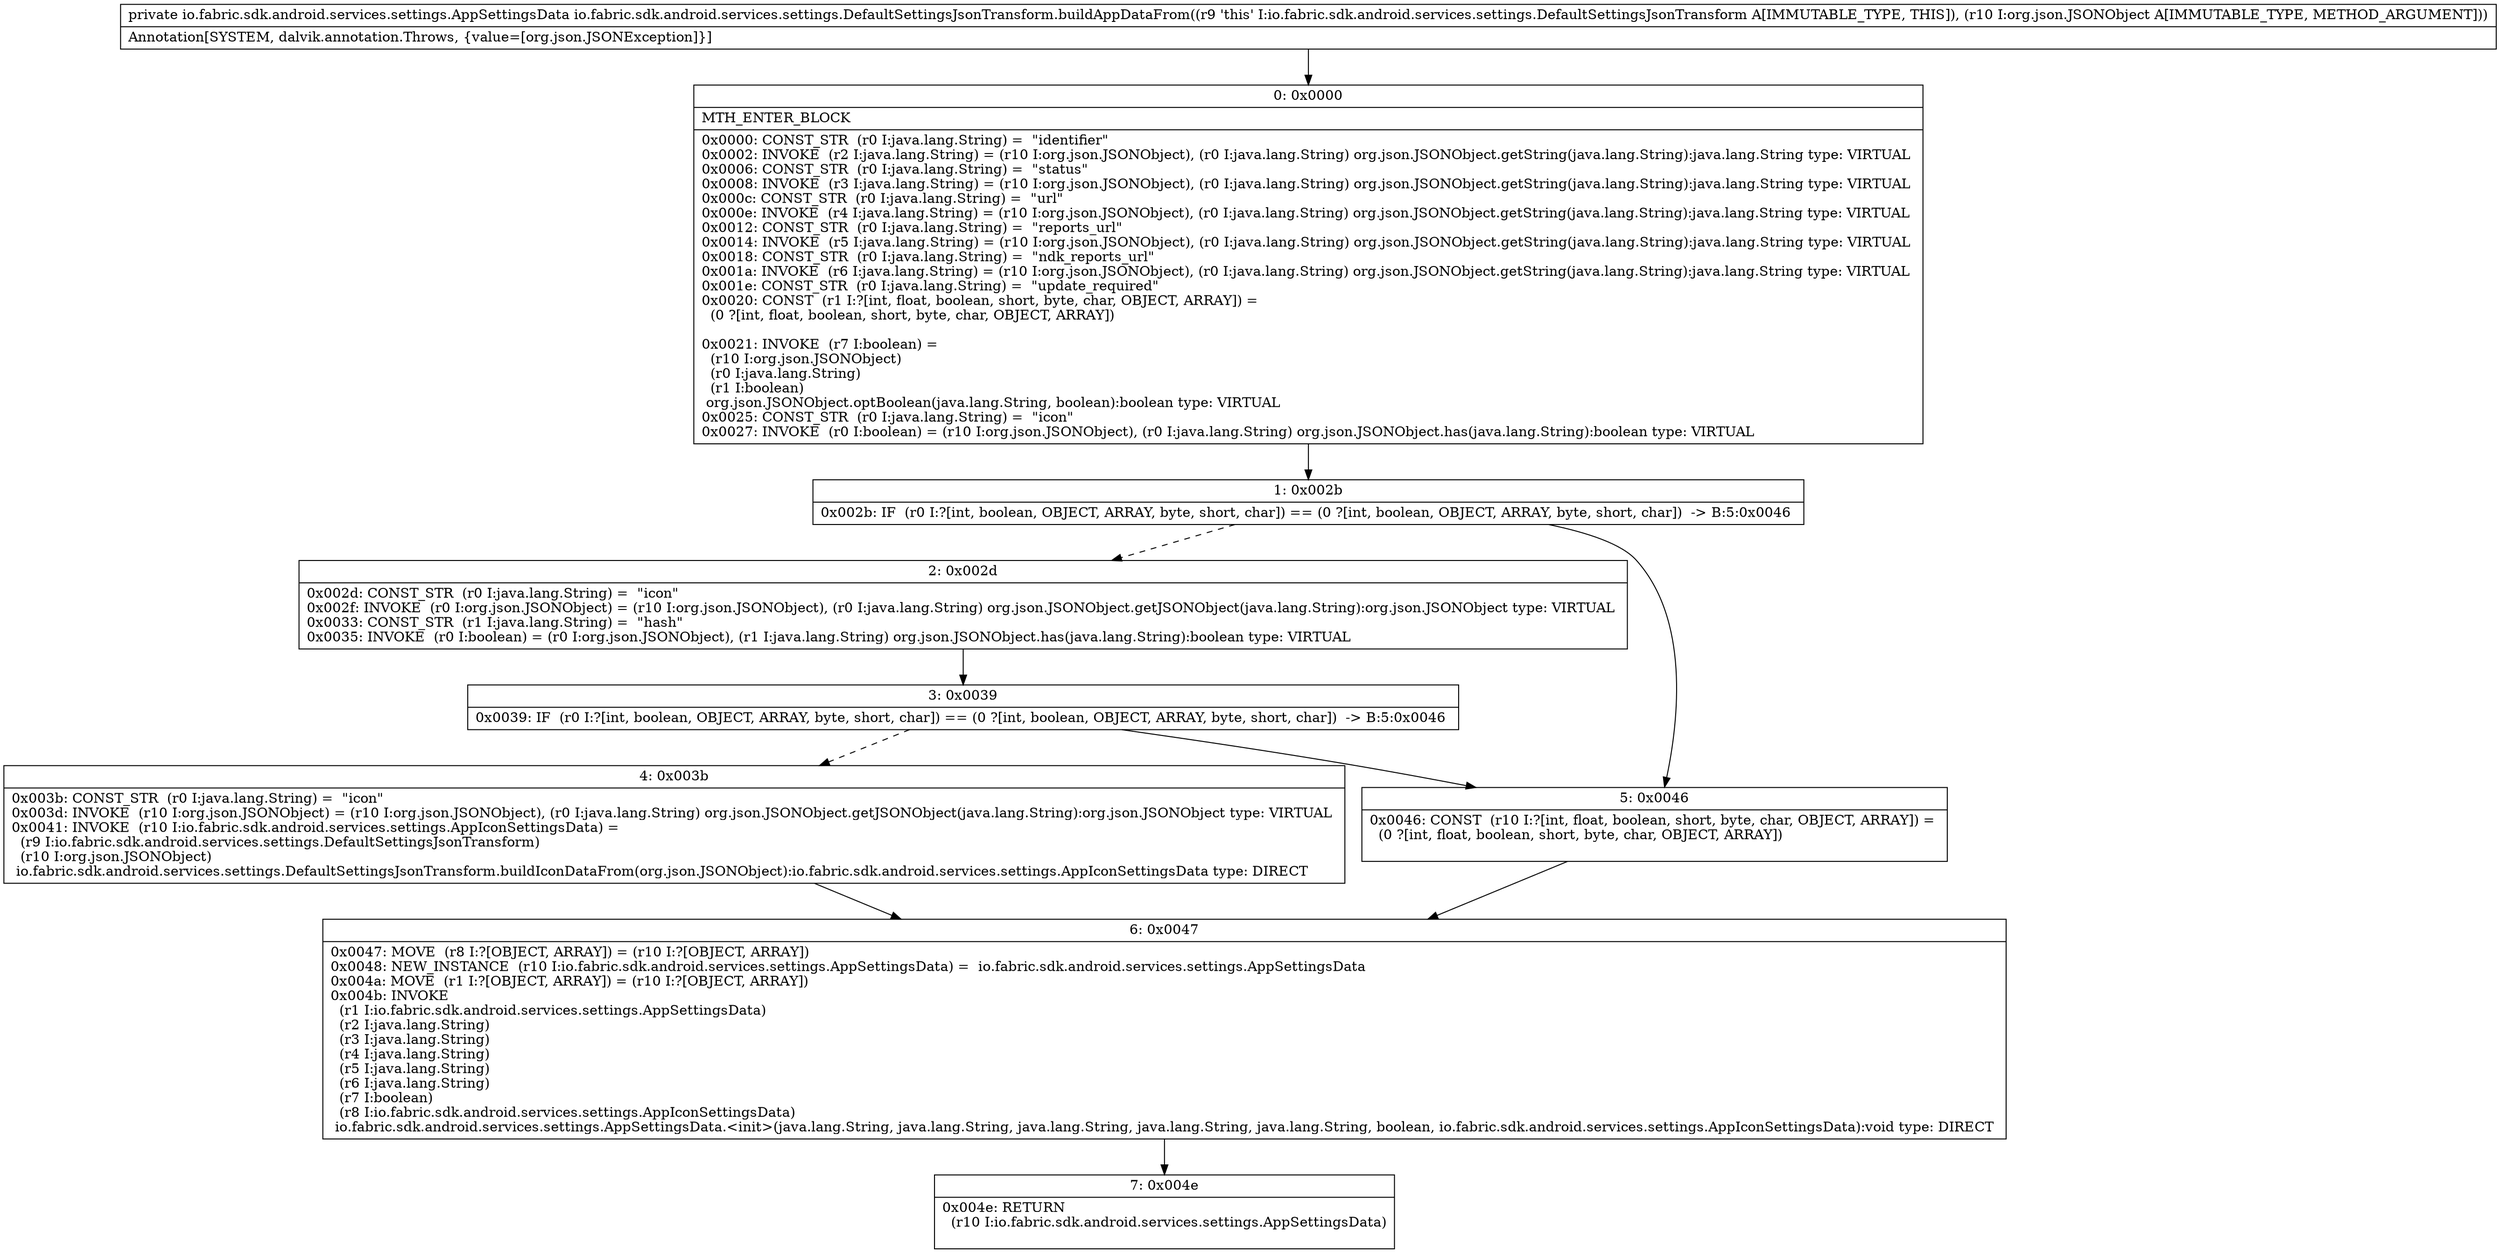 digraph "CFG forio.fabric.sdk.android.services.settings.DefaultSettingsJsonTransform.buildAppDataFrom(Lorg\/json\/JSONObject;)Lio\/fabric\/sdk\/android\/services\/settings\/AppSettingsData;" {
Node_0 [shape=record,label="{0\:\ 0x0000|MTH_ENTER_BLOCK\l|0x0000: CONST_STR  (r0 I:java.lang.String) =  \"identifier\" \l0x0002: INVOKE  (r2 I:java.lang.String) = (r10 I:org.json.JSONObject), (r0 I:java.lang.String) org.json.JSONObject.getString(java.lang.String):java.lang.String type: VIRTUAL \l0x0006: CONST_STR  (r0 I:java.lang.String) =  \"status\" \l0x0008: INVOKE  (r3 I:java.lang.String) = (r10 I:org.json.JSONObject), (r0 I:java.lang.String) org.json.JSONObject.getString(java.lang.String):java.lang.String type: VIRTUAL \l0x000c: CONST_STR  (r0 I:java.lang.String) =  \"url\" \l0x000e: INVOKE  (r4 I:java.lang.String) = (r10 I:org.json.JSONObject), (r0 I:java.lang.String) org.json.JSONObject.getString(java.lang.String):java.lang.String type: VIRTUAL \l0x0012: CONST_STR  (r0 I:java.lang.String) =  \"reports_url\" \l0x0014: INVOKE  (r5 I:java.lang.String) = (r10 I:org.json.JSONObject), (r0 I:java.lang.String) org.json.JSONObject.getString(java.lang.String):java.lang.String type: VIRTUAL \l0x0018: CONST_STR  (r0 I:java.lang.String) =  \"ndk_reports_url\" \l0x001a: INVOKE  (r6 I:java.lang.String) = (r10 I:org.json.JSONObject), (r0 I:java.lang.String) org.json.JSONObject.getString(java.lang.String):java.lang.String type: VIRTUAL \l0x001e: CONST_STR  (r0 I:java.lang.String) =  \"update_required\" \l0x0020: CONST  (r1 I:?[int, float, boolean, short, byte, char, OBJECT, ARRAY]) = \l  (0 ?[int, float, boolean, short, byte, char, OBJECT, ARRAY])\l \l0x0021: INVOKE  (r7 I:boolean) = \l  (r10 I:org.json.JSONObject)\l  (r0 I:java.lang.String)\l  (r1 I:boolean)\l org.json.JSONObject.optBoolean(java.lang.String, boolean):boolean type: VIRTUAL \l0x0025: CONST_STR  (r0 I:java.lang.String) =  \"icon\" \l0x0027: INVOKE  (r0 I:boolean) = (r10 I:org.json.JSONObject), (r0 I:java.lang.String) org.json.JSONObject.has(java.lang.String):boolean type: VIRTUAL \l}"];
Node_1 [shape=record,label="{1\:\ 0x002b|0x002b: IF  (r0 I:?[int, boolean, OBJECT, ARRAY, byte, short, char]) == (0 ?[int, boolean, OBJECT, ARRAY, byte, short, char])  \-\> B:5:0x0046 \l}"];
Node_2 [shape=record,label="{2\:\ 0x002d|0x002d: CONST_STR  (r0 I:java.lang.String) =  \"icon\" \l0x002f: INVOKE  (r0 I:org.json.JSONObject) = (r10 I:org.json.JSONObject), (r0 I:java.lang.String) org.json.JSONObject.getJSONObject(java.lang.String):org.json.JSONObject type: VIRTUAL \l0x0033: CONST_STR  (r1 I:java.lang.String) =  \"hash\" \l0x0035: INVOKE  (r0 I:boolean) = (r0 I:org.json.JSONObject), (r1 I:java.lang.String) org.json.JSONObject.has(java.lang.String):boolean type: VIRTUAL \l}"];
Node_3 [shape=record,label="{3\:\ 0x0039|0x0039: IF  (r0 I:?[int, boolean, OBJECT, ARRAY, byte, short, char]) == (0 ?[int, boolean, OBJECT, ARRAY, byte, short, char])  \-\> B:5:0x0046 \l}"];
Node_4 [shape=record,label="{4\:\ 0x003b|0x003b: CONST_STR  (r0 I:java.lang.String) =  \"icon\" \l0x003d: INVOKE  (r10 I:org.json.JSONObject) = (r10 I:org.json.JSONObject), (r0 I:java.lang.String) org.json.JSONObject.getJSONObject(java.lang.String):org.json.JSONObject type: VIRTUAL \l0x0041: INVOKE  (r10 I:io.fabric.sdk.android.services.settings.AppIconSettingsData) = \l  (r9 I:io.fabric.sdk.android.services.settings.DefaultSettingsJsonTransform)\l  (r10 I:org.json.JSONObject)\l io.fabric.sdk.android.services.settings.DefaultSettingsJsonTransform.buildIconDataFrom(org.json.JSONObject):io.fabric.sdk.android.services.settings.AppIconSettingsData type: DIRECT \l}"];
Node_5 [shape=record,label="{5\:\ 0x0046|0x0046: CONST  (r10 I:?[int, float, boolean, short, byte, char, OBJECT, ARRAY]) = \l  (0 ?[int, float, boolean, short, byte, char, OBJECT, ARRAY])\l \l}"];
Node_6 [shape=record,label="{6\:\ 0x0047|0x0047: MOVE  (r8 I:?[OBJECT, ARRAY]) = (r10 I:?[OBJECT, ARRAY]) \l0x0048: NEW_INSTANCE  (r10 I:io.fabric.sdk.android.services.settings.AppSettingsData) =  io.fabric.sdk.android.services.settings.AppSettingsData \l0x004a: MOVE  (r1 I:?[OBJECT, ARRAY]) = (r10 I:?[OBJECT, ARRAY]) \l0x004b: INVOKE  \l  (r1 I:io.fabric.sdk.android.services.settings.AppSettingsData)\l  (r2 I:java.lang.String)\l  (r3 I:java.lang.String)\l  (r4 I:java.lang.String)\l  (r5 I:java.lang.String)\l  (r6 I:java.lang.String)\l  (r7 I:boolean)\l  (r8 I:io.fabric.sdk.android.services.settings.AppIconSettingsData)\l io.fabric.sdk.android.services.settings.AppSettingsData.\<init\>(java.lang.String, java.lang.String, java.lang.String, java.lang.String, java.lang.String, boolean, io.fabric.sdk.android.services.settings.AppIconSettingsData):void type: DIRECT \l}"];
Node_7 [shape=record,label="{7\:\ 0x004e|0x004e: RETURN  \l  (r10 I:io.fabric.sdk.android.services.settings.AppSettingsData)\l \l}"];
MethodNode[shape=record,label="{private io.fabric.sdk.android.services.settings.AppSettingsData io.fabric.sdk.android.services.settings.DefaultSettingsJsonTransform.buildAppDataFrom((r9 'this' I:io.fabric.sdk.android.services.settings.DefaultSettingsJsonTransform A[IMMUTABLE_TYPE, THIS]), (r10 I:org.json.JSONObject A[IMMUTABLE_TYPE, METHOD_ARGUMENT]))  | Annotation[SYSTEM, dalvik.annotation.Throws, \{value=[org.json.JSONException]\}]\l}"];
MethodNode -> Node_0;
Node_0 -> Node_1;
Node_1 -> Node_2[style=dashed];
Node_1 -> Node_5;
Node_2 -> Node_3;
Node_3 -> Node_4[style=dashed];
Node_3 -> Node_5;
Node_4 -> Node_6;
Node_5 -> Node_6;
Node_6 -> Node_7;
}

